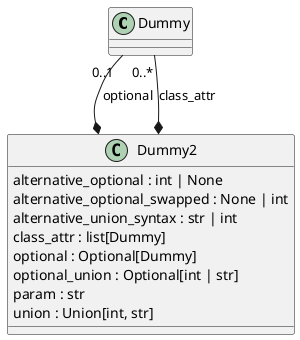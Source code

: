 @startuml classes
set namespaceSeparator none
class "Dummy" as attributes_annotation.Dummy {
}
class "Dummy2" as attributes_annotation.Dummy2 {
  alternative_optional : int | None
  alternative_optional_swapped : None | int
  alternative_union_syntax : str | int
  class_attr : list[Dummy]
  optional : Optional[Dummy]
  optional_union : Optional[int | str]
  param : str
  union : Union[int, str]
}
attributes_annotation.Dummy "0..1" --* attributes_annotation.Dummy2 : optional
attributes_annotation.Dummy "0..*" --* attributes_annotation.Dummy2 : class_attr
@enduml
